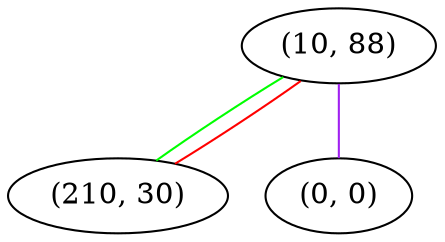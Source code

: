 graph "" {
"(10, 88)";
"(210, 30)";
"(0, 0)";
"(10, 88)" -- "(210, 30)"  [color=green, key=0, weight=2];
"(10, 88)" -- "(210, 30)"  [color=red, key=1, weight=1];
"(10, 88)" -- "(0, 0)"  [color=purple, key=0, weight=4];
}

